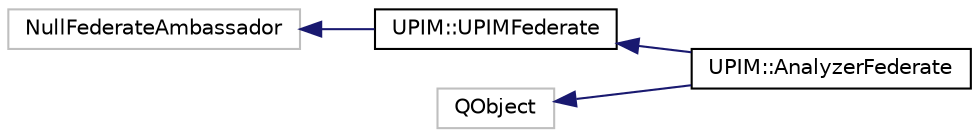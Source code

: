 digraph "Graphical Class Hierarchy"
{
  edge [fontname="Helvetica",fontsize="10",labelfontname="Helvetica",labelfontsize="10"];
  node [fontname="Helvetica",fontsize="10",shape=record];
  rankdir="LR";
  Node6 [label="NullFederateAmbassador",height=0.2,width=0.4,color="grey75", fillcolor="white", style="filled"];
  Node6 -> Node7 [dir="back",color="midnightblue",fontsize="10",style="solid",fontname="Helvetica"];
  Node7 [label="UPIM::UPIMFederate",height=0.2,width=0.4,color="black", fillcolor="white", style="filled",URL="$classUPIM_1_1UPIMFederate.html",tooltip="The UPIMFederate class Basic federate of UPIM. "];
  Node7 -> Node0 [dir="back",color="midnightblue",fontsize="10",style="solid",fontname="Helvetica"];
  Node0 [label="UPIM::AnalyzerFederate",height=0.2,width=0.4,color="black", fillcolor="white", style="filled",URL="$classUPIM_1_1AnalyzerFederate.html"];
  Node1 [label="QObject",height=0.2,width=0.4,color="grey75", fillcolor="white", style="filled"];
  Node1 -> Node0 [dir="back",color="midnightblue",fontsize="10",style="solid",fontname="Helvetica"];
}
